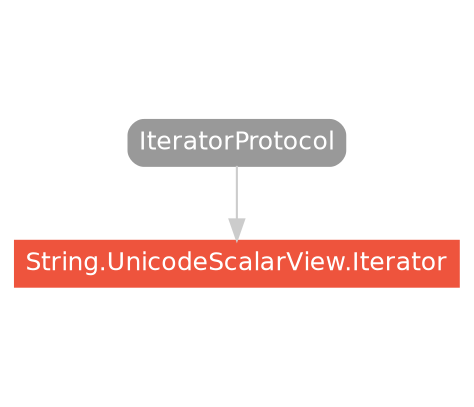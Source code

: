strict digraph "String.UnicodeScalarView.Iterator - Type Hierarchy - SwiftDoc.org" {
    pad="0.1,0.8"
    node [shape=box, style="filled,rounded", color="#999999", fillcolor="#999999", fontcolor=white, fontname=Helvetica, fontnames="Helvetica,sansserif", fontsize=12, margin="0.07,0.05", height="0.3"]
    edge [color="#cccccc"]
    "IteratorProtocol" [URL="/protocol/IteratorProtocol/hierarchy/"]
    "String.UnicodeScalarView.Iterator" [URL="/type/String.UnicodeScalarView.Iterator/", style="filled", fillcolor="#ee543d", color="#ee543d"]    "IteratorProtocol" -> "String.UnicodeScalarView.Iterator"
    subgraph Types {
        rank = max; "String.UnicodeScalarView.Iterator";
    }
}